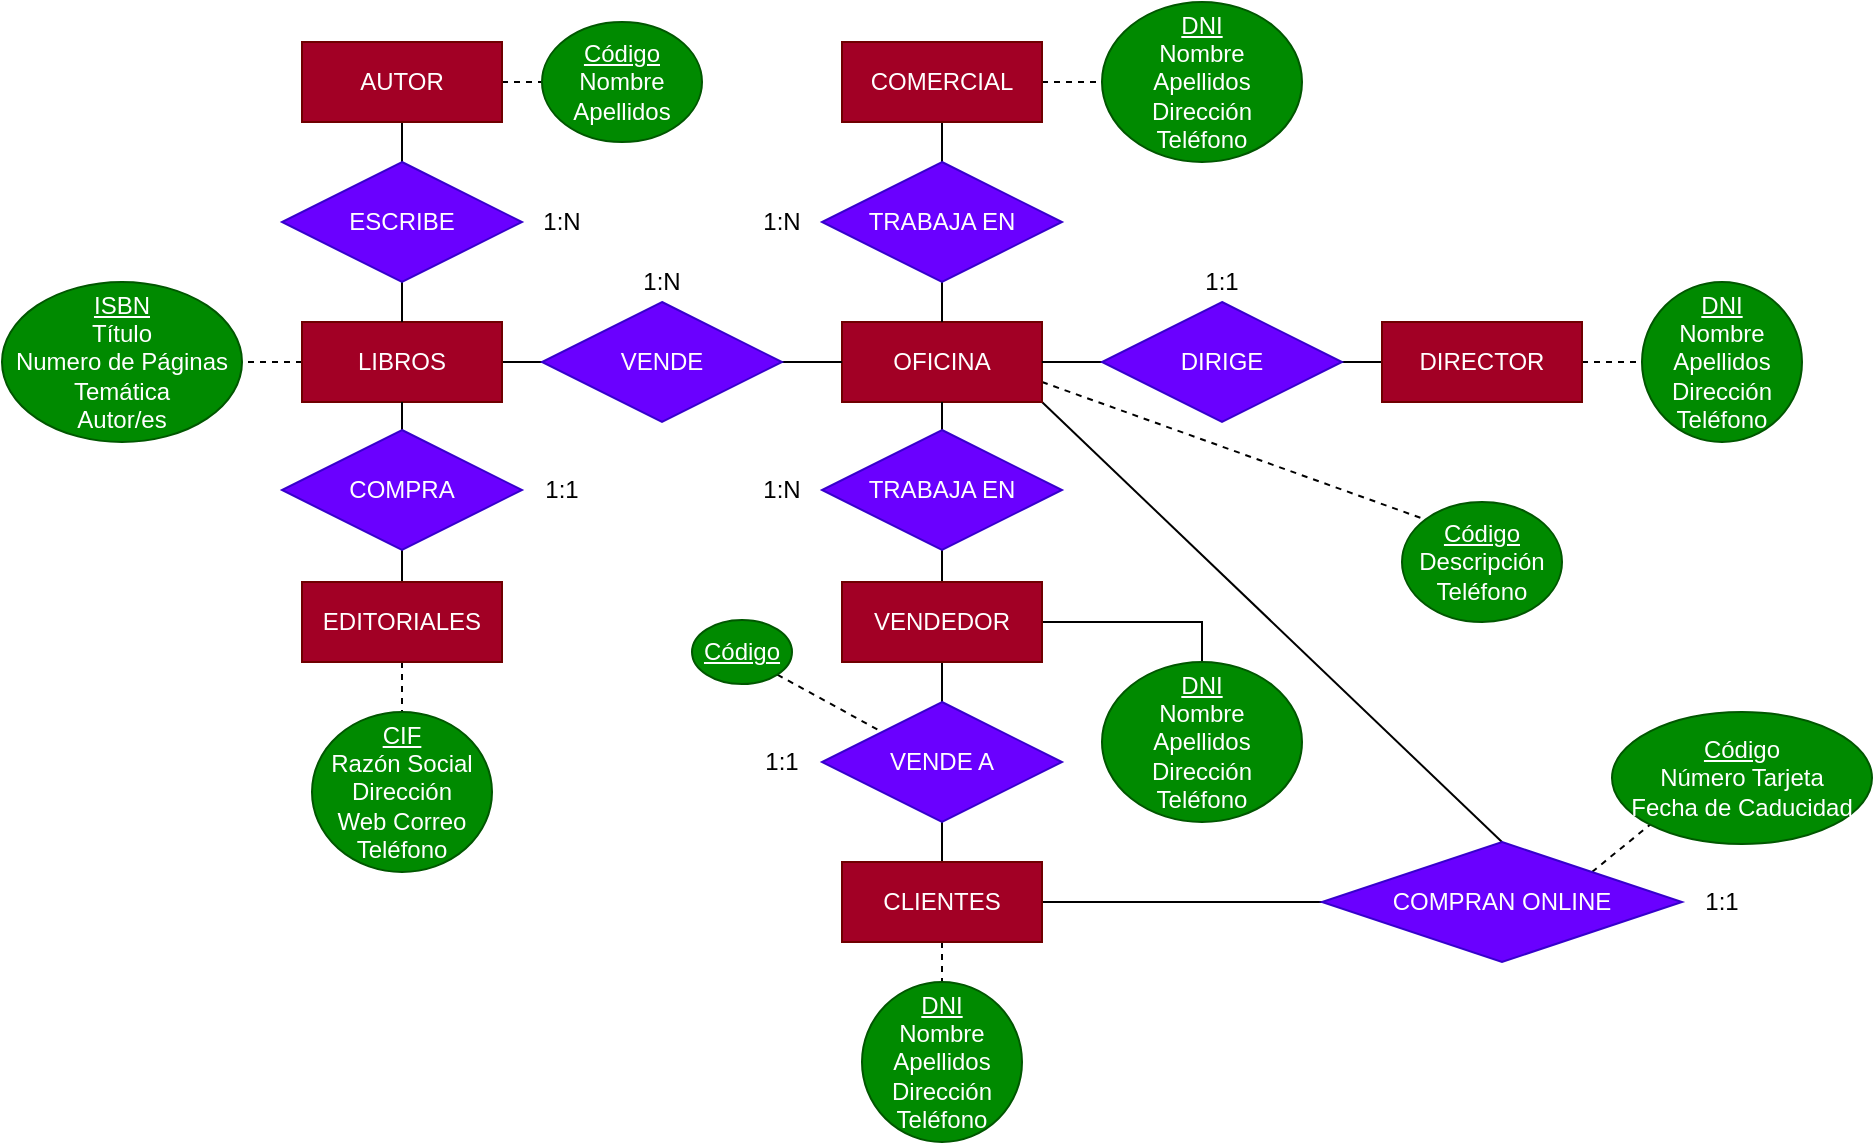 <mxfile version="20.4.0" type="github">
  <diagram id="R2lEEEUBdFMjLlhIrx00" name="Page-1">
    <mxGraphModel dx="755" dy="400" grid="1" gridSize="10" guides="1" tooltips="1" connect="1" arrows="0" fold="1" page="1" pageScale="1" pageWidth="1169" pageHeight="827" math="0" shadow="0" extFonts="Permanent Marker^https://fonts.googleapis.com/css?family=Permanent+Marker">
      <root>
        <mxCell id="0" />
        <mxCell id="1" parent="0" />
        <mxCell id="g_xoqukgkqyQ-j_yjz55-48" style="edgeStyle=none;rounded=0;orthogonalLoop=1;jettySize=auto;html=1;exitX=1;exitY=1;exitDx=0;exitDy=0;entryX=0.5;entryY=0;entryDx=0;entryDy=0;endArrow=none;endFill=0;" edge="1" parent="1" source="g_xoqukgkqyQ-j_yjz55-4" target="g_xoqukgkqyQ-j_yjz55-47">
          <mxGeometry relative="1" as="geometry" />
        </mxCell>
        <mxCell id="g_xoqukgkqyQ-j_yjz55-52" style="edgeStyle=none;rounded=0;orthogonalLoop=1;jettySize=auto;html=1;exitX=1;exitY=0.75;exitDx=0;exitDy=0;entryX=0;entryY=0;entryDx=0;entryDy=0;endArrow=none;endFill=0;dashed=1;" edge="1" parent="1" source="g_xoqukgkqyQ-j_yjz55-4" target="g_xoqukgkqyQ-j_yjz55-51">
          <mxGeometry relative="1" as="geometry" />
        </mxCell>
        <mxCell id="g_xoqukgkqyQ-j_yjz55-4" value="OFICINA" style="whiteSpace=wrap;html=1;align=center;fillColor=#a20025;fontColor=#ffffff;strokeColor=#6F0000;" vertex="1" parent="1">
          <mxGeometry x="555" y="289" width="100" height="40" as="geometry" />
        </mxCell>
        <mxCell id="g_xoqukgkqyQ-j_yjz55-29" style="edgeStyle=orthogonalEdgeStyle;rounded=0;orthogonalLoop=1;jettySize=auto;html=1;exitX=0.5;exitY=1;exitDx=0;exitDy=0;entryX=0.5;entryY=0;entryDx=0;entryDy=0;endArrow=none;endFill=0;" edge="1" parent="1" source="g_xoqukgkqyQ-j_yjz55-5" target="g_xoqukgkqyQ-j_yjz55-28">
          <mxGeometry relative="1" as="geometry" />
        </mxCell>
        <mxCell id="g_xoqukgkqyQ-j_yjz55-54" style="edgeStyle=none;rounded=0;orthogonalLoop=1;jettySize=auto;html=1;exitX=1;exitY=0.5;exitDx=0;exitDy=0;entryX=0;entryY=0.5;entryDx=0;entryDy=0;dashed=1;endArrow=none;endFill=0;" edge="1" parent="1" source="g_xoqukgkqyQ-j_yjz55-5" target="g_xoqukgkqyQ-j_yjz55-53">
          <mxGeometry relative="1" as="geometry" />
        </mxCell>
        <mxCell id="g_xoqukgkqyQ-j_yjz55-5" value="COMERCIAL" style="whiteSpace=wrap;html=1;align=center;fillColor=#a20025;fontColor=#ffffff;strokeColor=#6F0000;" vertex="1" parent="1">
          <mxGeometry x="555" y="149" width="100" height="40" as="geometry" />
        </mxCell>
        <mxCell id="g_xoqukgkqyQ-j_yjz55-9" style="edgeStyle=orthogonalEdgeStyle;rounded=0;orthogonalLoop=1;jettySize=auto;html=1;exitX=0;exitY=0.5;exitDx=0;exitDy=0;entryX=1;entryY=0.5;entryDx=0;entryDy=0;endArrow=none;endFill=0;" edge="1" parent="1" source="g_xoqukgkqyQ-j_yjz55-6" target="g_xoqukgkqyQ-j_yjz55-8">
          <mxGeometry relative="1" as="geometry" />
        </mxCell>
        <mxCell id="g_xoqukgkqyQ-j_yjz55-57" style="edgeStyle=none;rounded=0;orthogonalLoop=1;jettySize=auto;html=1;exitX=1;exitY=0.5;exitDx=0;exitDy=0;entryX=0;entryY=0.5;entryDx=0;entryDy=0;dashed=1;endArrow=none;endFill=0;" edge="1" parent="1" source="g_xoqukgkqyQ-j_yjz55-6" target="g_xoqukgkqyQ-j_yjz55-56">
          <mxGeometry relative="1" as="geometry" />
        </mxCell>
        <mxCell id="g_xoqukgkqyQ-j_yjz55-6" value="DIRECTOR" style="whiteSpace=wrap;html=1;align=center;fillColor=#a20025;fontColor=#ffffff;strokeColor=#6F0000;" vertex="1" parent="1">
          <mxGeometry x="825" y="289" width="100" height="40" as="geometry" />
        </mxCell>
        <mxCell id="g_xoqukgkqyQ-j_yjz55-13" style="edgeStyle=orthogonalEdgeStyle;rounded=0;orthogonalLoop=1;jettySize=auto;html=1;exitX=0.5;exitY=0;exitDx=0;exitDy=0;entryX=0.5;entryY=1;entryDx=0;entryDy=0;endArrow=none;endFill=0;" edge="1" parent="1" source="g_xoqukgkqyQ-j_yjz55-7" target="g_xoqukgkqyQ-j_yjz55-12">
          <mxGeometry relative="1" as="geometry" />
        </mxCell>
        <mxCell id="g_xoqukgkqyQ-j_yjz55-26" style="edgeStyle=orthogonalEdgeStyle;rounded=0;orthogonalLoop=1;jettySize=auto;html=1;exitX=0.5;exitY=1;exitDx=0;exitDy=0;entryX=0.5;entryY=0;entryDx=0;entryDy=0;endArrow=none;endFill=0;" edge="1" parent="1" source="g_xoqukgkqyQ-j_yjz55-7" target="g_xoqukgkqyQ-j_yjz55-24">
          <mxGeometry relative="1" as="geometry" />
        </mxCell>
        <mxCell id="g_xoqukgkqyQ-j_yjz55-69" style="edgeStyle=orthogonalEdgeStyle;rounded=0;orthogonalLoop=1;jettySize=auto;html=1;exitX=1;exitY=0.5;exitDx=0;exitDy=0;entryX=0.5;entryY=0;entryDx=0;entryDy=0;endArrow=none;endFill=0;" edge="1" parent="1" source="g_xoqukgkqyQ-j_yjz55-7" target="g_xoqukgkqyQ-j_yjz55-68">
          <mxGeometry relative="1" as="geometry" />
        </mxCell>
        <mxCell id="g_xoqukgkqyQ-j_yjz55-7" value="VENDEDOR" style="whiteSpace=wrap;html=1;align=center;fillColor=#a20025;fontColor=#ffffff;strokeColor=#6F0000;" vertex="1" parent="1">
          <mxGeometry x="555" y="419" width="100" height="40" as="geometry" />
        </mxCell>
        <mxCell id="g_xoqukgkqyQ-j_yjz55-10" style="edgeStyle=orthogonalEdgeStyle;rounded=0;orthogonalLoop=1;jettySize=auto;html=1;exitX=0;exitY=0.5;exitDx=0;exitDy=0;entryX=1;entryY=0.5;entryDx=0;entryDy=0;endArrow=none;endFill=0;" edge="1" parent="1" source="g_xoqukgkqyQ-j_yjz55-8" target="g_xoqukgkqyQ-j_yjz55-4">
          <mxGeometry relative="1" as="geometry" />
        </mxCell>
        <mxCell id="g_xoqukgkqyQ-j_yjz55-8" value="DIRIGE" style="shape=rhombus;perimeter=rhombusPerimeter;whiteSpace=wrap;html=1;align=center;fillColor=#6a00ff;fontColor=#ffffff;strokeColor=#3700CC;" vertex="1" parent="1">
          <mxGeometry x="685" y="279" width="120" height="60" as="geometry" />
        </mxCell>
        <mxCell id="g_xoqukgkqyQ-j_yjz55-11" value="1:1" style="text;html=1;strokeColor=none;fillColor=none;align=center;verticalAlign=middle;whiteSpace=wrap;rounded=0;" vertex="1" parent="1">
          <mxGeometry x="715" y="254" width="60" height="30" as="geometry" />
        </mxCell>
        <mxCell id="g_xoqukgkqyQ-j_yjz55-14" style="edgeStyle=orthogonalEdgeStyle;rounded=0;orthogonalLoop=1;jettySize=auto;html=1;exitX=0.5;exitY=0;exitDx=0;exitDy=0;entryX=0.5;entryY=1;entryDx=0;entryDy=0;endArrow=none;endFill=0;" edge="1" parent="1" source="g_xoqukgkqyQ-j_yjz55-12" target="g_xoqukgkqyQ-j_yjz55-4">
          <mxGeometry relative="1" as="geometry" />
        </mxCell>
        <mxCell id="g_xoqukgkqyQ-j_yjz55-12" value="TRABAJA EN" style="shape=rhombus;perimeter=rhombusPerimeter;whiteSpace=wrap;html=1;align=center;fillColor=#6a00ff;fontColor=#ffffff;strokeColor=#3700CC;" vertex="1" parent="1">
          <mxGeometry x="545" y="343" width="120" height="60" as="geometry" />
        </mxCell>
        <mxCell id="g_xoqukgkqyQ-j_yjz55-15" value="1:N" style="text;html=1;strokeColor=none;fillColor=none;align=center;verticalAlign=middle;whiteSpace=wrap;rounded=0;" vertex="1" parent="1">
          <mxGeometry x="495" y="358" width="60" height="30" as="geometry" />
        </mxCell>
        <mxCell id="g_xoqukgkqyQ-j_yjz55-18" style="edgeStyle=orthogonalEdgeStyle;rounded=0;orthogonalLoop=1;jettySize=auto;html=1;exitX=1;exitY=0.5;exitDx=0;exitDy=0;entryX=0;entryY=0.5;entryDx=0;entryDy=0;endArrow=none;endFill=0;" edge="1" parent="1" source="g_xoqukgkqyQ-j_yjz55-16" target="g_xoqukgkqyQ-j_yjz55-17">
          <mxGeometry relative="1" as="geometry" />
        </mxCell>
        <mxCell id="g_xoqukgkqyQ-j_yjz55-62" style="edgeStyle=none;rounded=0;orthogonalLoop=1;jettySize=auto;html=1;exitX=0;exitY=0.5;exitDx=0;exitDy=0;entryX=1;entryY=0.5;entryDx=0;entryDy=0;dashed=1;endArrow=none;endFill=0;" edge="1" parent="1" source="g_xoqukgkqyQ-j_yjz55-16" target="g_xoqukgkqyQ-j_yjz55-61">
          <mxGeometry relative="1" as="geometry" />
        </mxCell>
        <mxCell id="g_xoqukgkqyQ-j_yjz55-16" value="LIBROS" style="whiteSpace=wrap;html=1;align=center;fillColor=#a20025;fontColor=#ffffff;strokeColor=#6F0000;" vertex="1" parent="1">
          <mxGeometry x="285" y="289" width="100" height="40" as="geometry" />
        </mxCell>
        <mxCell id="g_xoqukgkqyQ-j_yjz55-19" style="edgeStyle=orthogonalEdgeStyle;rounded=0;orthogonalLoop=1;jettySize=auto;html=1;exitX=1;exitY=0.5;exitDx=0;exitDy=0;entryX=0;entryY=0.5;entryDx=0;entryDy=0;endArrow=none;endFill=0;" edge="1" parent="1" source="g_xoqukgkqyQ-j_yjz55-17" target="g_xoqukgkqyQ-j_yjz55-4">
          <mxGeometry relative="1" as="geometry" />
        </mxCell>
        <mxCell id="g_xoqukgkqyQ-j_yjz55-17" value="VENDE" style="shape=rhombus;perimeter=rhombusPerimeter;whiteSpace=wrap;html=1;align=center;fillColor=#6a00ff;fontColor=#ffffff;strokeColor=#3700CC;" vertex="1" parent="1">
          <mxGeometry x="405" y="279" width="120" height="60" as="geometry" />
        </mxCell>
        <mxCell id="g_xoqukgkqyQ-j_yjz55-23" style="edgeStyle=orthogonalEdgeStyle;rounded=0;orthogonalLoop=1;jettySize=auto;html=1;exitX=0.5;exitY=0;exitDx=0;exitDy=0;entryX=0.5;entryY=1;entryDx=0;entryDy=0;endArrow=none;endFill=0;" edge="1" parent="1" source="g_xoqukgkqyQ-j_yjz55-20" target="g_xoqukgkqyQ-j_yjz55-21">
          <mxGeometry relative="1" as="geometry" />
        </mxCell>
        <mxCell id="g_xoqukgkqyQ-j_yjz55-71" style="edgeStyle=orthogonalEdgeStyle;rounded=0;orthogonalLoop=1;jettySize=auto;html=1;exitX=0.5;exitY=1;exitDx=0;exitDy=0;entryX=0.5;entryY=0;entryDx=0;entryDy=0;endArrow=none;endFill=0;dashed=1;" edge="1" parent="1" source="g_xoqukgkqyQ-j_yjz55-20" target="g_xoqukgkqyQ-j_yjz55-70">
          <mxGeometry relative="1" as="geometry" />
        </mxCell>
        <mxCell id="g_xoqukgkqyQ-j_yjz55-20" value="EDITORIALES" style="whiteSpace=wrap;html=1;align=center;fillColor=#a20025;fontColor=#ffffff;strokeColor=#6F0000;" vertex="1" parent="1">
          <mxGeometry x="285" y="419" width="100" height="40" as="geometry" />
        </mxCell>
        <mxCell id="g_xoqukgkqyQ-j_yjz55-22" style="edgeStyle=orthogonalEdgeStyle;rounded=0;orthogonalLoop=1;jettySize=auto;html=1;exitX=0.5;exitY=0;exitDx=0;exitDy=0;entryX=0.5;entryY=1;entryDx=0;entryDy=0;endArrow=none;endFill=0;" edge="1" parent="1" source="g_xoqukgkqyQ-j_yjz55-21" target="g_xoqukgkqyQ-j_yjz55-16">
          <mxGeometry relative="1" as="geometry" />
        </mxCell>
        <mxCell id="g_xoqukgkqyQ-j_yjz55-21" value="COMPRA" style="shape=rhombus;perimeter=rhombusPerimeter;whiteSpace=wrap;html=1;align=center;fillColor=#6a00ff;fontColor=#ffffff;strokeColor=#3700CC;" vertex="1" parent="1">
          <mxGeometry x="275" y="343" width="120" height="60" as="geometry" />
        </mxCell>
        <mxCell id="g_xoqukgkqyQ-j_yjz55-27" style="edgeStyle=orthogonalEdgeStyle;rounded=0;orthogonalLoop=1;jettySize=auto;html=1;exitX=0.5;exitY=1;exitDx=0;exitDy=0;entryX=0.5;entryY=0;entryDx=0;entryDy=0;endArrow=none;endFill=0;" edge="1" parent="1" source="g_xoqukgkqyQ-j_yjz55-24" target="g_xoqukgkqyQ-j_yjz55-25">
          <mxGeometry relative="1" as="geometry" />
        </mxCell>
        <mxCell id="g_xoqukgkqyQ-j_yjz55-24" value="VENDE A" style="shape=rhombus;perimeter=rhombusPerimeter;whiteSpace=wrap;html=1;align=center;fillColor=#6a00ff;fontColor=#ffffff;strokeColor=#3700CC;" vertex="1" parent="1">
          <mxGeometry x="545" y="479" width="120" height="60" as="geometry" />
        </mxCell>
        <mxCell id="g_xoqukgkqyQ-j_yjz55-49" style="edgeStyle=none;rounded=0;orthogonalLoop=1;jettySize=auto;html=1;exitX=1;exitY=0.5;exitDx=0;exitDy=0;entryX=0;entryY=0.5;entryDx=0;entryDy=0;endArrow=none;endFill=0;" edge="1" parent="1" source="g_xoqukgkqyQ-j_yjz55-25" target="g_xoqukgkqyQ-j_yjz55-47">
          <mxGeometry relative="1" as="geometry" />
        </mxCell>
        <mxCell id="g_xoqukgkqyQ-j_yjz55-58" style="edgeStyle=none;rounded=0;orthogonalLoop=1;jettySize=auto;html=1;exitX=0.5;exitY=1;exitDx=0;exitDy=0;entryX=0.5;entryY=0;entryDx=0;entryDy=0;dashed=1;endArrow=none;endFill=0;" edge="1" parent="1" source="g_xoqukgkqyQ-j_yjz55-25" target="g_xoqukgkqyQ-j_yjz55-55">
          <mxGeometry relative="1" as="geometry" />
        </mxCell>
        <mxCell id="g_xoqukgkqyQ-j_yjz55-25" value="CLIENTES" style="whiteSpace=wrap;html=1;align=center;fillColor=#a20025;fontColor=#ffffff;strokeColor=#6F0000;" vertex="1" parent="1">
          <mxGeometry x="555" y="559" width="100" height="40" as="geometry" />
        </mxCell>
        <mxCell id="g_xoqukgkqyQ-j_yjz55-30" style="edgeStyle=orthogonalEdgeStyle;rounded=0;orthogonalLoop=1;jettySize=auto;html=1;exitX=0.5;exitY=1;exitDx=0;exitDy=0;entryX=0.5;entryY=0;entryDx=0;entryDy=0;endArrow=none;endFill=0;" edge="1" parent="1" source="g_xoqukgkqyQ-j_yjz55-28" target="g_xoqukgkqyQ-j_yjz55-4">
          <mxGeometry relative="1" as="geometry" />
        </mxCell>
        <mxCell id="g_xoqukgkqyQ-j_yjz55-28" value="TRABAJA EN" style="shape=rhombus;perimeter=rhombusPerimeter;whiteSpace=wrap;html=1;align=center;fillColor=#6a00ff;fontColor=#ffffff;strokeColor=#3700CC;" vertex="1" parent="1">
          <mxGeometry x="545" y="209" width="120" height="60" as="geometry" />
        </mxCell>
        <mxCell id="g_xoqukgkqyQ-j_yjz55-31" value="1:N" style="text;html=1;strokeColor=none;fillColor=none;align=center;verticalAlign=middle;whiteSpace=wrap;rounded=0;" vertex="1" parent="1">
          <mxGeometry x="495" y="224" width="60" height="30" as="geometry" />
        </mxCell>
        <mxCell id="g_xoqukgkqyQ-j_yjz55-39" style="edgeStyle=none;rounded=0;orthogonalLoop=1;jettySize=auto;html=1;exitX=0.5;exitY=1;exitDx=0;exitDy=0;entryX=0.5;entryY=0;entryDx=0;entryDy=0;endArrow=none;endFill=0;" edge="1" parent="1" source="g_xoqukgkqyQ-j_yjz55-37" target="g_xoqukgkqyQ-j_yjz55-38">
          <mxGeometry relative="1" as="geometry" />
        </mxCell>
        <mxCell id="g_xoqukgkqyQ-j_yjz55-60" style="edgeStyle=none;rounded=0;orthogonalLoop=1;jettySize=auto;html=1;exitX=1;exitY=0.5;exitDx=0;exitDy=0;entryX=0;entryY=0.5;entryDx=0;entryDy=0;dashed=1;endArrow=none;endFill=0;" edge="1" parent="1" source="g_xoqukgkqyQ-j_yjz55-37" target="g_xoqukgkqyQ-j_yjz55-59">
          <mxGeometry relative="1" as="geometry" />
        </mxCell>
        <mxCell id="g_xoqukgkqyQ-j_yjz55-37" value="AUTOR" style="whiteSpace=wrap;html=1;align=center;fillColor=#a20025;fontColor=#ffffff;strokeColor=#6F0000;" vertex="1" parent="1">
          <mxGeometry x="285" y="149" width="100" height="40" as="geometry" />
        </mxCell>
        <mxCell id="g_xoqukgkqyQ-j_yjz55-41" style="edgeStyle=none;rounded=0;orthogonalLoop=1;jettySize=auto;html=1;exitX=0.5;exitY=1;exitDx=0;exitDy=0;entryX=0.5;entryY=0;entryDx=0;entryDy=0;endArrow=none;endFill=0;" edge="1" parent="1" source="g_xoqukgkqyQ-j_yjz55-38" target="g_xoqukgkqyQ-j_yjz55-16">
          <mxGeometry relative="1" as="geometry" />
        </mxCell>
        <mxCell id="g_xoqukgkqyQ-j_yjz55-38" value="ESCRIBE" style="shape=rhombus;perimeter=rhombusPerimeter;whiteSpace=wrap;html=1;align=center;fillColor=#6a00ff;fontColor=#ffffff;strokeColor=#3700CC;" vertex="1" parent="1">
          <mxGeometry x="275" y="209" width="120" height="60" as="geometry" />
        </mxCell>
        <mxCell id="g_xoqukgkqyQ-j_yjz55-43" value="1:1" style="text;html=1;strokeColor=none;fillColor=none;align=center;verticalAlign=middle;whiteSpace=wrap;rounded=0;" vertex="1" parent="1">
          <mxGeometry x="385" y="358" width="60" height="30" as="geometry" />
        </mxCell>
        <mxCell id="g_xoqukgkqyQ-j_yjz55-44" value="1:N" style="text;html=1;strokeColor=none;fillColor=none;align=center;verticalAlign=middle;whiteSpace=wrap;rounded=0;" vertex="1" parent="1">
          <mxGeometry x="435" y="254" width="60" height="30" as="geometry" />
        </mxCell>
        <mxCell id="g_xoqukgkqyQ-j_yjz55-45" value="1:N" style="text;html=1;strokeColor=none;fillColor=none;align=center;verticalAlign=middle;whiteSpace=wrap;rounded=0;" vertex="1" parent="1">
          <mxGeometry x="385" y="224" width="60" height="30" as="geometry" />
        </mxCell>
        <mxCell id="g_xoqukgkqyQ-j_yjz55-46" value="1:1" style="text;html=1;strokeColor=none;fillColor=none;align=center;verticalAlign=middle;whiteSpace=wrap;rounded=0;" vertex="1" parent="1">
          <mxGeometry x="495" y="494" width="60" height="30" as="geometry" />
        </mxCell>
        <mxCell id="g_xoqukgkqyQ-j_yjz55-75" style="edgeStyle=none;rounded=0;orthogonalLoop=1;jettySize=auto;html=1;exitX=1;exitY=0;exitDx=0;exitDy=0;entryX=0;entryY=1;entryDx=0;entryDy=0;dashed=1;endArrow=none;endFill=0;" edge="1" parent="1" source="g_xoqukgkqyQ-j_yjz55-47" target="g_xoqukgkqyQ-j_yjz55-74">
          <mxGeometry relative="1" as="geometry" />
        </mxCell>
        <mxCell id="g_xoqukgkqyQ-j_yjz55-47" value="COMPRAN ONLINE" style="shape=rhombus;perimeter=rhombusPerimeter;whiteSpace=wrap;html=1;align=center;fillColor=#6a00ff;fontColor=#ffffff;strokeColor=#3700CC;" vertex="1" parent="1">
          <mxGeometry x="795" y="549" width="180" height="60" as="geometry" />
        </mxCell>
        <mxCell id="g_xoqukgkqyQ-j_yjz55-50" value="1:1" style="text;html=1;strokeColor=none;fillColor=none;align=center;verticalAlign=middle;whiteSpace=wrap;rounded=0;" vertex="1" parent="1">
          <mxGeometry x="965" y="564" width="60" height="30" as="geometry" />
        </mxCell>
        <mxCell id="g_xoqukgkqyQ-j_yjz55-51" value="&lt;u&gt;Código&lt;/u&gt;&lt;br&gt;Descripción&lt;br&gt;Teléfono" style="ellipse;whiteSpace=wrap;html=1;fillColor=#008a00;fontColor=#ffffff;strokeColor=#005700;" vertex="1" parent="1">
          <mxGeometry x="835" y="379" width="80" height="60" as="geometry" />
        </mxCell>
        <mxCell id="g_xoqukgkqyQ-j_yjz55-53" value="&lt;u&gt;DNI&lt;/u&gt;&lt;br&gt;Nombre&lt;br&gt;Apellidos&lt;br&gt;Dirección&lt;br&gt;Teléfono" style="ellipse;whiteSpace=wrap;html=1;fillColor=#008a00;fontColor=#ffffff;strokeColor=#005700;" vertex="1" parent="1">
          <mxGeometry x="685" y="129" width="100" height="80" as="geometry" />
        </mxCell>
        <mxCell id="g_xoqukgkqyQ-j_yjz55-55" value="&lt;u&gt;DNI&lt;/u&gt;&lt;br&gt;Nombre&lt;br&gt;Apellidos&lt;br&gt;Dirección&lt;br&gt;Teléfono" style="ellipse;whiteSpace=wrap;html=1;fillColor=#008a00;fontColor=#ffffff;strokeColor=#005700;" vertex="1" parent="1">
          <mxGeometry x="565" y="619" width="80" height="80" as="geometry" />
        </mxCell>
        <mxCell id="g_xoqukgkqyQ-j_yjz55-56" value="&lt;u&gt;DNI&lt;/u&gt;&lt;br&gt;Nombre&lt;br&gt;Apellidos&lt;br&gt;Dirección&lt;br&gt;Teléfono" style="ellipse;whiteSpace=wrap;html=1;fillColor=#008a00;fontColor=#ffffff;strokeColor=#005700;" vertex="1" parent="1">
          <mxGeometry x="955" y="269" width="80" height="80" as="geometry" />
        </mxCell>
        <mxCell id="g_xoqukgkqyQ-j_yjz55-59" value="&lt;u&gt;Código&lt;/u&gt;&lt;br&gt;Nombre&lt;br&gt;Apellidos" style="ellipse;whiteSpace=wrap;html=1;fillColor=#008a00;fontColor=#ffffff;strokeColor=#005700;" vertex="1" parent="1">
          <mxGeometry x="405" y="139" width="80" height="60" as="geometry" />
        </mxCell>
        <mxCell id="g_xoqukgkqyQ-j_yjz55-61" value="&lt;u&gt;ISBN&lt;/u&gt;&lt;br&gt;Título&lt;br&gt;Numero de Páginas&lt;br&gt;Temática&lt;br&gt;Autor/es" style="ellipse;whiteSpace=wrap;html=1;fillColor=#008a00;fontColor=#ffffff;strokeColor=#005700;" vertex="1" parent="1">
          <mxGeometry x="135" y="269" width="120" height="80" as="geometry" />
        </mxCell>
        <mxCell id="g_xoqukgkqyQ-j_yjz55-68" value="&lt;u&gt;DNI&lt;/u&gt;&lt;br&gt;Nombre&lt;br&gt;Apellidos&lt;br&gt;Dirección&lt;br&gt;Teléfono" style="ellipse;whiteSpace=wrap;html=1;fillColor=#008a00;fontColor=#ffffff;strokeColor=#005700;" vertex="1" parent="1">
          <mxGeometry x="685" y="459" width="100" height="80" as="geometry" />
        </mxCell>
        <mxCell id="g_xoqukgkqyQ-j_yjz55-70" value="&lt;u&gt;CIF&lt;/u&gt;&lt;br&gt;Razón Social&lt;br&gt;Dirección&lt;br&gt;Web Correo&lt;br&gt;Teléfono" style="ellipse;whiteSpace=wrap;html=1;fillColor=#008a00;fontColor=#ffffff;strokeColor=#005700;" vertex="1" parent="1">
          <mxGeometry x="290" y="484" width="90" height="80" as="geometry" />
        </mxCell>
        <mxCell id="g_xoqukgkqyQ-j_yjz55-73" style="rounded=0;orthogonalLoop=1;jettySize=auto;html=1;exitX=1;exitY=1;exitDx=0;exitDy=0;entryX=0;entryY=0;entryDx=0;entryDy=0;dashed=1;endArrow=none;endFill=0;" edge="1" parent="1" source="g_xoqukgkqyQ-j_yjz55-72" target="g_xoqukgkqyQ-j_yjz55-24">
          <mxGeometry relative="1" as="geometry" />
        </mxCell>
        <mxCell id="g_xoqukgkqyQ-j_yjz55-72" value="&lt;u&gt;Código&lt;/u&gt;" style="ellipse;whiteSpace=wrap;html=1;fillColor=#008a00;fontColor=#ffffff;strokeColor=#005700;" vertex="1" parent="1">
          <mxGeometry x="480" y="438" width="50" height="32" as="geometry" />
        </mxCell>
        <mxCell id="g_xoqukgkqyQ-j_yjz55-74" value="&lt;u&gt;Códig&lt;/u&gt;o&lt;br&gt;Número Tarjeta&lt;br&gt;Fecha de Caducidad" style="ellipse;whiteSpace=wrap;html=1;fillColor=#008a00;fontColor=#ffffff;strokeColor=#005700;" vertex="1" parent="1">
          <mxGeometry x="940" y="484" width="130" height="66" as="geometry" />
        </mxCell>
      </root>
    </mxGraphModel>
  </diagram>
</mxfile>
